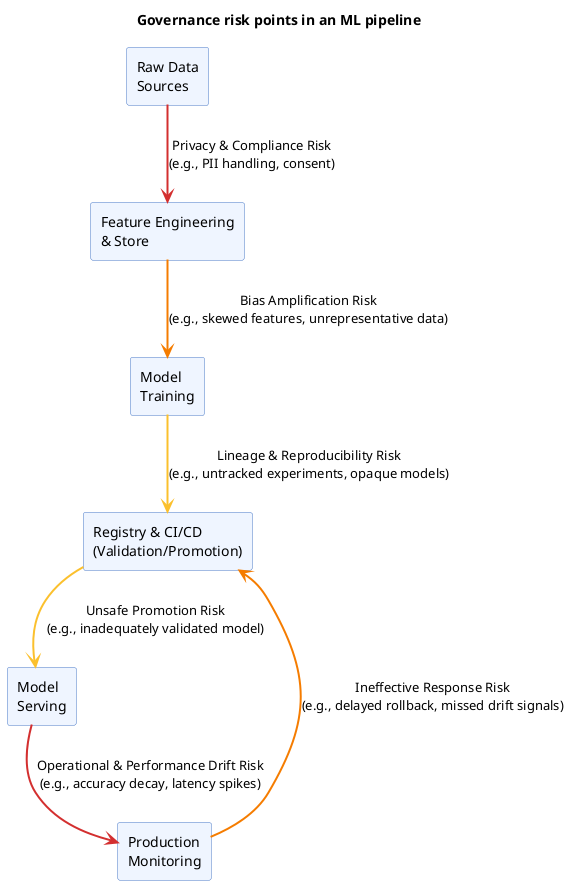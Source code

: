 @startuml
title Governance risk points in an ML pipeline

skinparam shadowing false
skinparam rectangleBorderColor #4A7AC7
skinparam rectangleBackgroundColor #EFF5FF

rectangle "Raw Data\nSources" as RAW
rectangle "Feature Engineering\n& Store" as FEAT
rectangle "Model\nTraining" as TRAIN
rectangle "Registry & CI/CD\n(Validation/Promotion)" as REG_CICD
rectangle "Model\nServing" as SERVE
rectangle "Production\nMonitoring" as MON

RAW      -[#D32F2F,bold]-> FEAT     : Privacy & Compliance Risk\n(e.g., PII handling, consent)
FEAT     -[#F57C00,bold]-> TRAIN    : Bias Amplification Risk\n(e.g., skewed features, unrepresentative data)
TRAIN    -[#FBC02D,bold]-> REG_CICD : Lineage & Reproducibility Risk\n(e.g., untracked experiments, opaque models)
REG_CICD -[#FBC02D,bold]-> SERVE    : Unsafe Promotion Risk\n(e.g., inadequately validated model)
SERVE    -[#D32F2F,bold]-> MON      : Operational & Performance Drift Risk\n(e.g., accuracy decay, latency spikes)
MON      -[#F57C00,bold]-> REG_CICD : Ineffective Response Risk\n(e.g., delayed rollback, missed drift signals)
@enduml